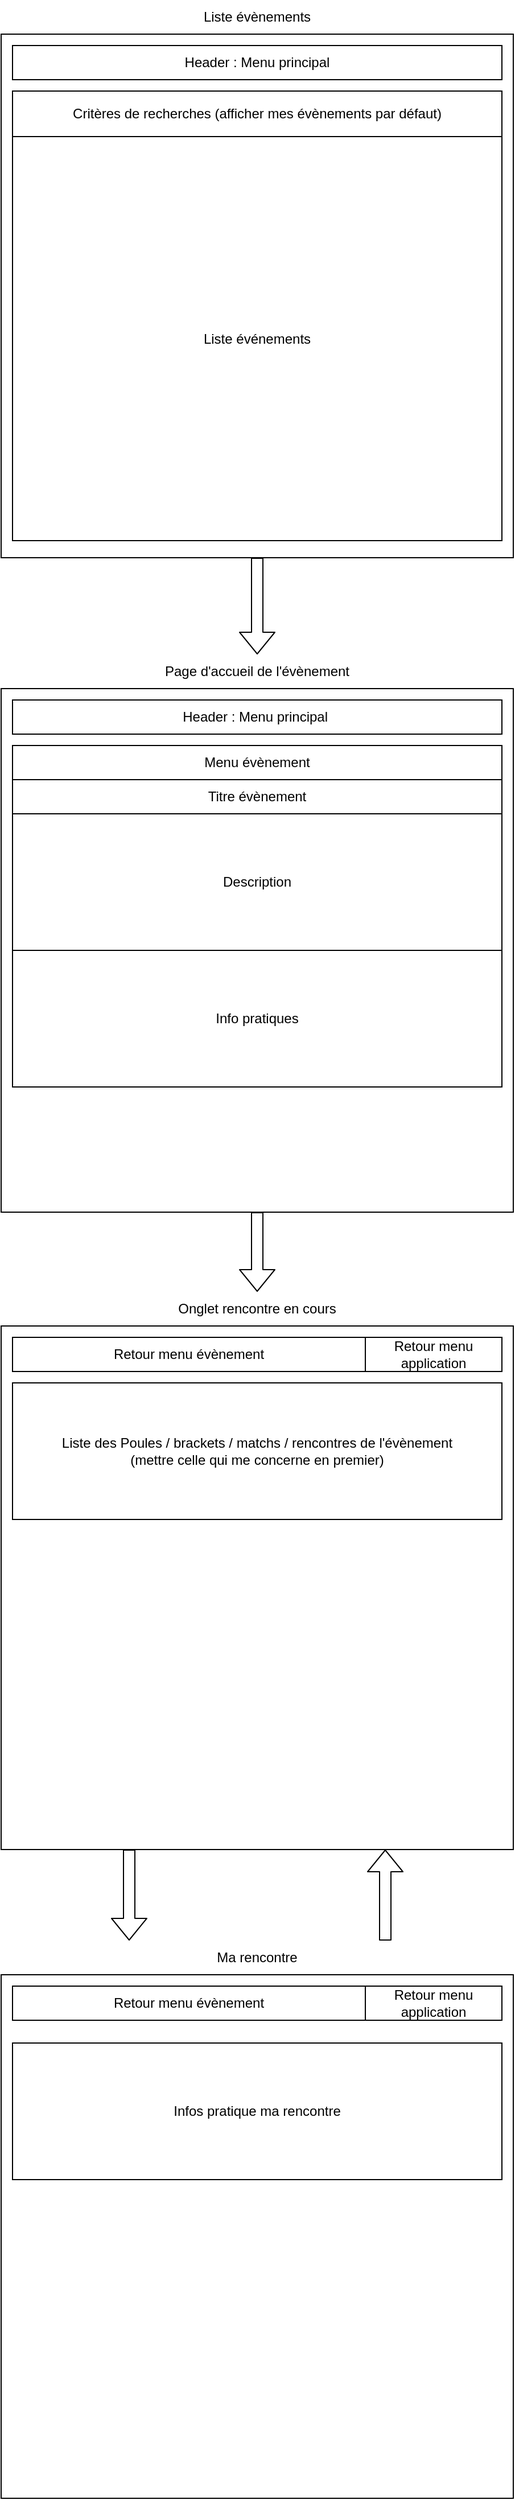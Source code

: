 <mxfile>
    <diagram id="r98DjE8ThPGmYKTVev7f" name="Page-1">
        <mxGraphModel dx="610" dy="528" grid="1" gridSize="10" guides="1" tooltips="1" connect="1" arrows="1" fold="1" page="1" pageScale="1" pageWidth="850" pageHeight="1100" background="none" math="0" shadow="0">
            <root>
                <mxCell id="0"/>
                <mxCell id="1" parent="0"/>
                <mxCell id="18" style="edgeStyle=none;html=1;exitX=0.5;exitY=1;exitDx=0;exitDy=0;shape=flexArrow;" parent="1" source="2" target="9" edge="1">
                    <mxGeometry relative="1" as="geometry"/>
                </mxCell>
                <mxCell id="2" value="" style="rounded=0;whiteSpace=wrap;html=1;" parent="1" vertex="1">
                    <mxGeometry x="20" y="35" width="450" height="460" as="geometry"/>
                </mxCell>
                <mxCell id="3" value="Header : Menu principal" style="rounded=0;whiteSpace=wrap;html=1;" parent="1" vertex="1">
                    <mxGeometry x="30" y="45" width="430" height="30" as="geometry"/>
                </mxCell>
                <mxCell id="4" value="Liste évènements" style="text;html=1;strokeColor=none;fillColor=none;align=center;verticalAlign=middle;whiteSpace=wrap;rounded=0;" parent="1" vertex="1">
                    <mxGeometry x="20" y="5" width="450" height="30" as="geometry"/>
                </mxCell>
                <mxCell id="5" value="Critères de recherches (afficher mes évènements par défaut)" style="rounded=0;whiteSpace=wrap;html=1;" parent="1" vertex="1">
                    <mxGeometry x="30" y="85" width="430" height="40" as="geometry"/>
                </mxCell>
                <mxCell id="6" value="Liste événements" style="rounded=0;whiteSpace=wrap;html=1;" parent="1" vertex="1">
                    <mxGeometry x="30" y="125" width="430" height="355" as="geometry"/>
                </mxCell>
                <mxCell id="19" style="edgeStyle=none;shape=flexArrow;html=1;exitX=0.5;exitY=1;exitDx=0;exitDy=0;" parent="1" source="7" target="14" edge="1">
                    <mxGeometry relative="1" as="geometry"/>
                </mxCell>
                <mxCell id="7" value="" style="rounded=0;whiteSpace=wrap;html=1;" parent="1" vertex="1">
                    <mxGeometry x="20" y="610" width="450" height="460" as="geometry"/>
                </mxCell>
                <mxCell id="8" value="Header : Menu principal&amp;nbsp;" style="rounded=0;whiteSpace=wrap;html=1;" parent="1" vertex="1">
                    <mxGeometry x="30" y="620" width="430" height="30" as="geometry"/>
                </mxCell>
                <mxCell id="9" value="Page d'accueil de l'évènement" style="text;html=1;strokeColor=none;fillColor=none;align=center;verticalAlign=middle;whiteSpace=wrap;rounded=0;" parent="1" vertex="1">
                    <mxGeometry x="20" y="580" width="450" height="30" as="geometry"/>
                </mxCell>
                <mxCell id="10" value="Titre évènement" style="rounded=0;whiteSpace=wrap;html=1;" parent="1" vertex="1">
                    <mxGeometry x="30" y="690" width="430" height="30" as="geometry"/>
                </mxCell>
                <mxCell id="11" value="Description" style="rounded=0;whiteSpace=wrap;html=1;" parent="1" vertex="1">
                    <mxGeometry x="30" y="720" width="430" height="120" as="geometry"/>
                </mxCell>
                <mxCell id="25" style="edgeStyle=none;html=1;exitX=0.25;exitY=1;exitDx=0;exitDy=0;entryX=0.25;entryY=0;entryDx=0;entryDy=0;shape=flexArrow;" edge="1" parent="1" source="12" target="22">
                    <mxGeometry relative="1" as="geometry"/>
                </mxCell>
                <mxCell id="12" value="" style="rounded=0;whiteSpace=wrap;html=1;" parent="1" vertex="1">
                    <mxGeometry x="20" y="1170" width="450" height="460" as="geometry"/>
                </mxCell>
                <mxCell id="14" value="Onglet rencontre en cours" style="text;html=1;strokeColor=none;fillColor=none;align=center;verticalAlign=middle;whiteSpace=wrap;rounded=0;" parent="1" vertex="1">
                    <mxGeometry x="20" y="1140" width="450" height="30" as="geometry"/>
                </mxCell>
                <mxCell id="15" value="Retour menu évènement" style="rounded=0;whiteSpace=wrap;html=1;" parent="1" vertex="1">
                    <mxGeometry x="30" y="1180" width="310" height="30" as="geometry"/>
                </mxCell>
                <mxCell id="16" value="Liste des Poules / brackets / matchs / rencontres de l'évènement&lt;br&gt;(mettre celle qui me concerne en premier)" style="rounded=0;whiteSpace=wrap;html=1;" parent="1" vertex="1">
                    <mxGeometry x="30" y="1220" width="430" height="120" as="geometry"/>
                </mxCell>
                <mxCell id="17" value="Info pratiques" style="rounded=0;whiteSpace=wrap;html=1;" parent="1" vertex="1">
                    <mxGeometry x="30" y="840" width="430" height="120" as="geometry"/>
                </mxCell>
                <mxCell id="20" value="" style="rounded=0;whiteSpace=wrap;html=1;" parent="1" vertex="1">
                    <mxGeometry x="20" y="1740" width="450" height="460" as="geometry"/>
                </mxCell>
                <mxCell id="26" style="edgeStyle=none;shape=flexArrow;html=1;exitX=0.75;exitY=0;exitDx=0;exitDy=0;entryX=0.75;entryY=1;entryDx=0;entryDy=0;" edge="1" parent="1" source="22" target="12">
                    <mxGeometry relative="1" as="geometry"/>
                </mxCell>
                <mxCell id="22" value="Ma rencontre" style="text;html=1;strokeColor=none;fillColor=none;align=center;verticalAlign=middle;whiteSpace=wrap;rounded=0;" parent="1" vertex="1">
                    <mxGeometry x="20" y="1710" width="450" height="30" as="geometry"/>
                </mxCell>
                <mxCell id="24" value="Infos pratique ma rencontre" style="rounded=0;whiteSpace=wrap;html=1;" parent="1" vertex="1">
                    <mxGeometry x="30" y="1800" width="430" height="120" as="geometry"/>
                </mxCell>
                <mxCell id="29" value="Menu évènement" style="rounded=0;whiteSpace=wrap;html=1;" vertex="1" parent="1">
                    <mxGeometry x="30" y="660" width="430" height="30" as="geometry"/>
                </mxCell>
                <mxCell id="30" value="Retour menu application" style="rounded=0;whiteSpace=wrap;html=1;" vertex="1" parent="1">
                    <mxGeometry x="340" y="1180" width="120" height="30" as="geometry"/>
                </mxCell>
                <mxCell id="31" value="Retour menu évènement" style="rounded=0;whiteSpace=wrap;html=1;" vertex="1" parent="1">
                    <mxGeometry x="30" y="1750" width="310" height="30" as="geometry"/>
                </mxCell>
                <mxCell id="32" value="Retour menu application" style="rounded=0;whiteSpace=wrap;html=1;" vertex="1" parent="1">
                    <mxGeometry x="340" y="1750" width="120" height="30" as="geometry"/>
                </mxCell>
            </root>
        </mxGraphModel>
    </diagram>
</mxfile>
